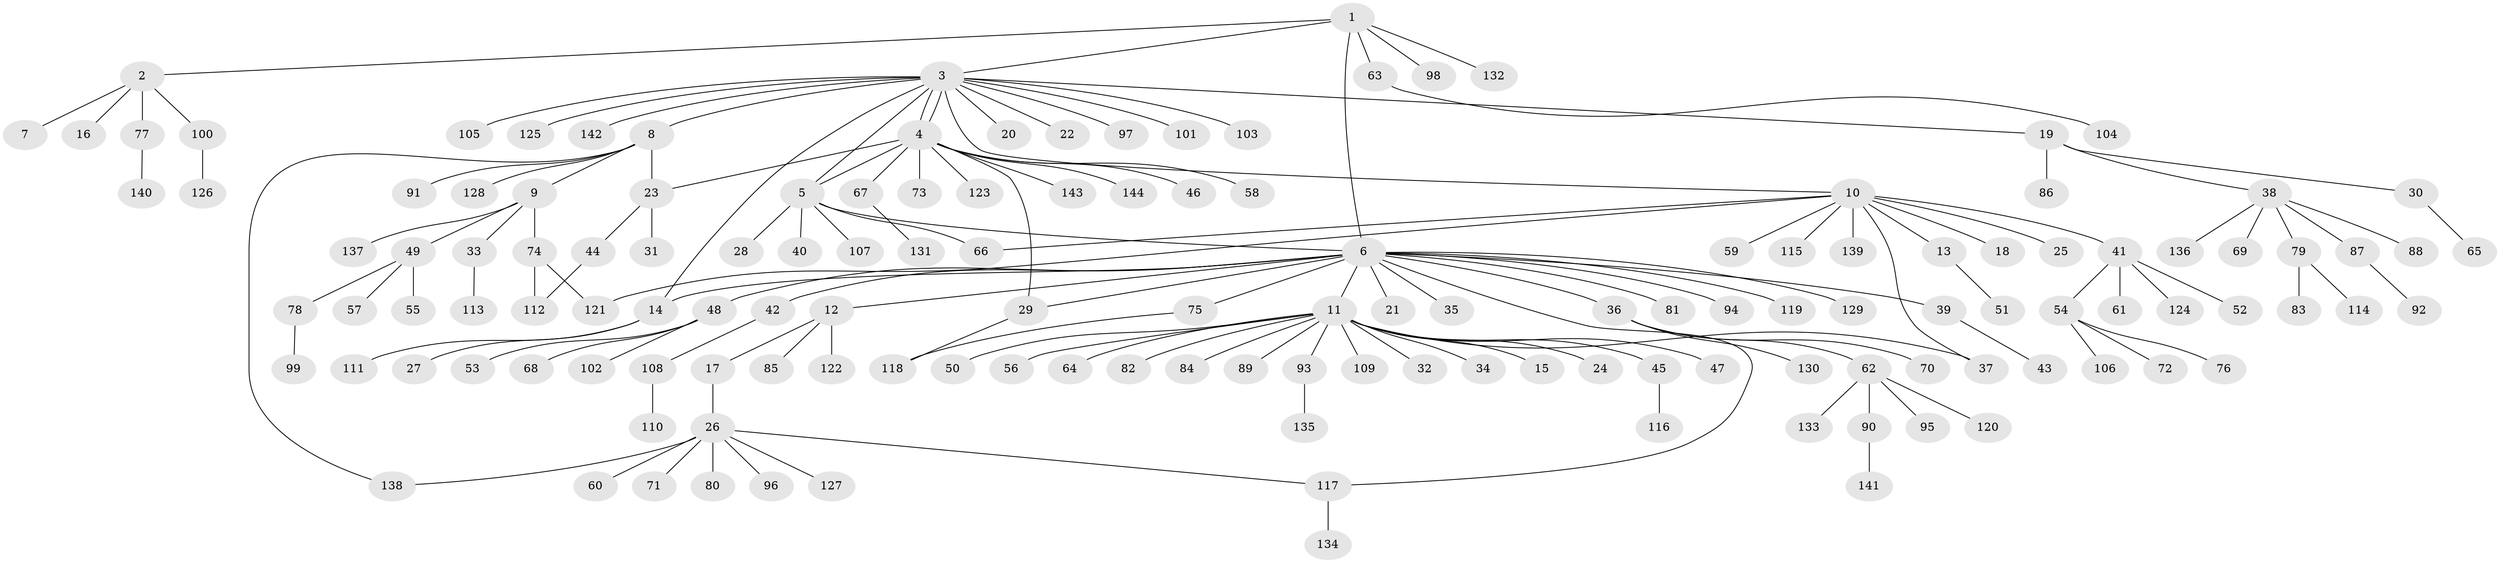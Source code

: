 // Generated by graph-tools (version 1.1) at 2025/26/03/09/25 03:26:08]
// undirected, 144 vertices, 156 edges
graph export_dot {
graph [start="1"]
  node [color=gray90,style=filled];
  1;
  2;
  3;
  4;
  5;
  6;
  7;
  8;
  9;
  10;
  11;
  12;
  13;
  14;
  15;
  16;
  17;
  18;
  19;
  20;
  21;
  22;
  23;
  24;
  25;
  26;
  27;
  28;
  29;
  30;
  31;
  32;
  33;
  34;
  35;
  36;
  37;
  38;
  39;
  40;
  41;
  42;
  43;
  44;
  45;
  46;
  47;
  48;
  49;
  50;
  51;
  52;
  53;
  54;
  55;
  56;
  57;
  58;
  59;
  60;
  61;
  62;
  63;
  64;
  65;
  66;
  67;
  68;
  69;
  70;
  71;
  72;
  73;
  74;
  75;
  76;
  77;
  78;
  79;
  80;
  81;
  82;
  83;
  84;
  85;
  86;
  87;
  88;
  89;
  90;
  91;
  92;
  93;
  94;
  95;
  96;
  97;
  98;
  99;
  100;
  101;
  102;
  103;
  104;
  105;
  106;
  107;
  108;
  109;
  110;
  111;
  112;
  113;
  114;
  115;
  116;
  117;
  118;
  119;
  120;
  121;
  122;
  123;
  124;
  125;
  126;
  127;
  128;
  129;
  130;
  131;
  132;
  133;
  134;
  135;
  136;
  137;
  138;
  139;
  140;
  141;
  142;
  143;
  144;
  1 -- 2;
  1 -- 3;
  1 -- 6;
  1 -- 63;
  1 -- 98;
  1 -- 132;
  2 -- 7;
  2 -- 16;
  2 -- 77;
  2 -- 100;
  3 -- 4;
  3 -- 4;
  3 -- 5;
  3 -- 8;
  3 -- 10;
  3 -- 14;
  3 -- 19;
  3 -- 20;
  3 -- 22;
  3 -- 97;
  3 -- 101;
  3 -- 103;
  3 -- 105;
  3 -- 125;
  3 -- 142;
  4 -- 5;
  4 -- 23;
  4 -- 29;
  4 -- 46;
  4 -- 58;
  4 -- 67;
  4 -- 73;
  4 -- 123;
  4 -- 143;
  4 -- 144;
  5 -- 6;
  5 -- 28;
  5 -- 40;
  5 -- 66;
  5 -- 107;
  6 -- 11;
  6 -- 12;
  6 -- 14;
  6 -- 21;
  6 -- 29;
  6 -- 35;
  6 -- 36;
  6 -- 39;
  6 -- 42;
  6 -- 48;
  6 -- 75;
  6 -- 81;
  6 -- 94;
  6 -- 117;
  6 -- 119;
  6 -- 129;
  8 -- 9;
  8 -- 23;
  8 -- 91;
  8 -- 128;
  8 -- 138;
  9 -- 33;
  9 -- 49;
  9 -- 74;
  9 -- 137;
  10 -- 13;
  10 -- 18;
  10 -- 25;
  10 -- 37;
  10 -- 41;
  10 -- 59;
  10 -- 66;
  10 -- 115;
  10 -- 121;
  10 -- 139;
  11 -- 15;
  11 -- 24;
  11 -- 32;
  11 -- 34;
  11 -- 37;
  11 -- 45;
  11 -- 47;
  11 -- 50;
  11 -- 56;
  11 -- 64;
  11 -- 82;
  11 -- 84;
  11 -- 89;
  11 -- 93;
  11 -- 109;
  12 -- 17;
  12 -- 85;
  12 -- 122;
  13 -- 51;
  14 -- 27;
  14 -- 111;
  17 -- 26;
  19 -- 30;
  19 -- 38;
  19 -- 86;
  23 -- 31;
  23 -- 44;
  26 -- 60;
  26 -- 71;
  26 -- 80;
  26 -- 96;
  26 -- 117;
  26 -- 127;
  26 -- 138;
  29 -- 118;
  30 -- 65;
  33 -- 113;
  36 -- 62;
  36 -- 70;
  36 -- 130;
  38 -- 69;
  38 -- 79;
  38 -- 87;
  38 -- 88;
  38 -- 136;
  39 -- 43;
  41 -- 52;
  41 -- 54;
  41 -- 61;
  41 -- 124;
  42 -- 108;
  44 -- 112;
  45 -- 116;
  48 -- 53;
  48 -- 68;
  48 -- 102;
  49 -- 55;
  49 -- 57;
  49 -- 78;
  54 -- 72;
  54 -- 76;
  54 -- 106;
  62 -- 90;
  62 -- 95;
  62 -- 120;
  62 -- 133;
  63 -- 104;
  67 -- 131;
  74 -- 112;
  74 -- 121;
  75 -- 118;
  77 -- 140;
  78 -- 99;
  79 -- 83;
  79 -- 114;
  87 -- 92;
  90 -- 141;
  93 -- 135;
  100 -- 126;
  108 -- 110;
  117 -- 134;
}
